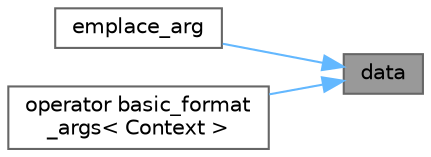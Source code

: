 digraph "data"
{
 // LATEX_PDF_SIZE
  bgcolor="transparent";
  edge [fontname=Helvetica,fontsize=10,labelfontname=Helvetica,labelfontsize=10];
  node [fontname=Helvetica,fontsize=10,shape=box,height=0.2,width=0.4];
  rankdir="RL";
  Node1 [id="Node000001",label="data",height=0.2,width=0.4,color="gray40", fillcolor="grey60", style="filled", fontcolor="black",tooltip=" "];
  Node1 -> Node2 [id="edge1_Node000001_Node000002",dir="back",color="steelblue1",style="solid",tooltip=" "];
  Node2 [id="Node000002",label="emplace_arg",height=0.2,width=0.4,color="grey40", fillcolor="white", style="filled",URL="$classdynamic__format__arg__store.html#a0df4a5dd98a17ff823ee927caf380289",tooltip=" "];
  Node1 -> Node3 [id="edge2_Node000001_Node000003",dir="back",color="steelblue1",style="solid",tooltip=" "];
  Node3 [id="Node000003",label="operator basic_format\l_args\< Context \>",height=0.2,width=0.4,color="grey40", fillcolor="white", style="filled",URL="$classdynamic__format__arg__store.html#a705b124377f80530e550897c67eecce2",tooltip=" "];
}
